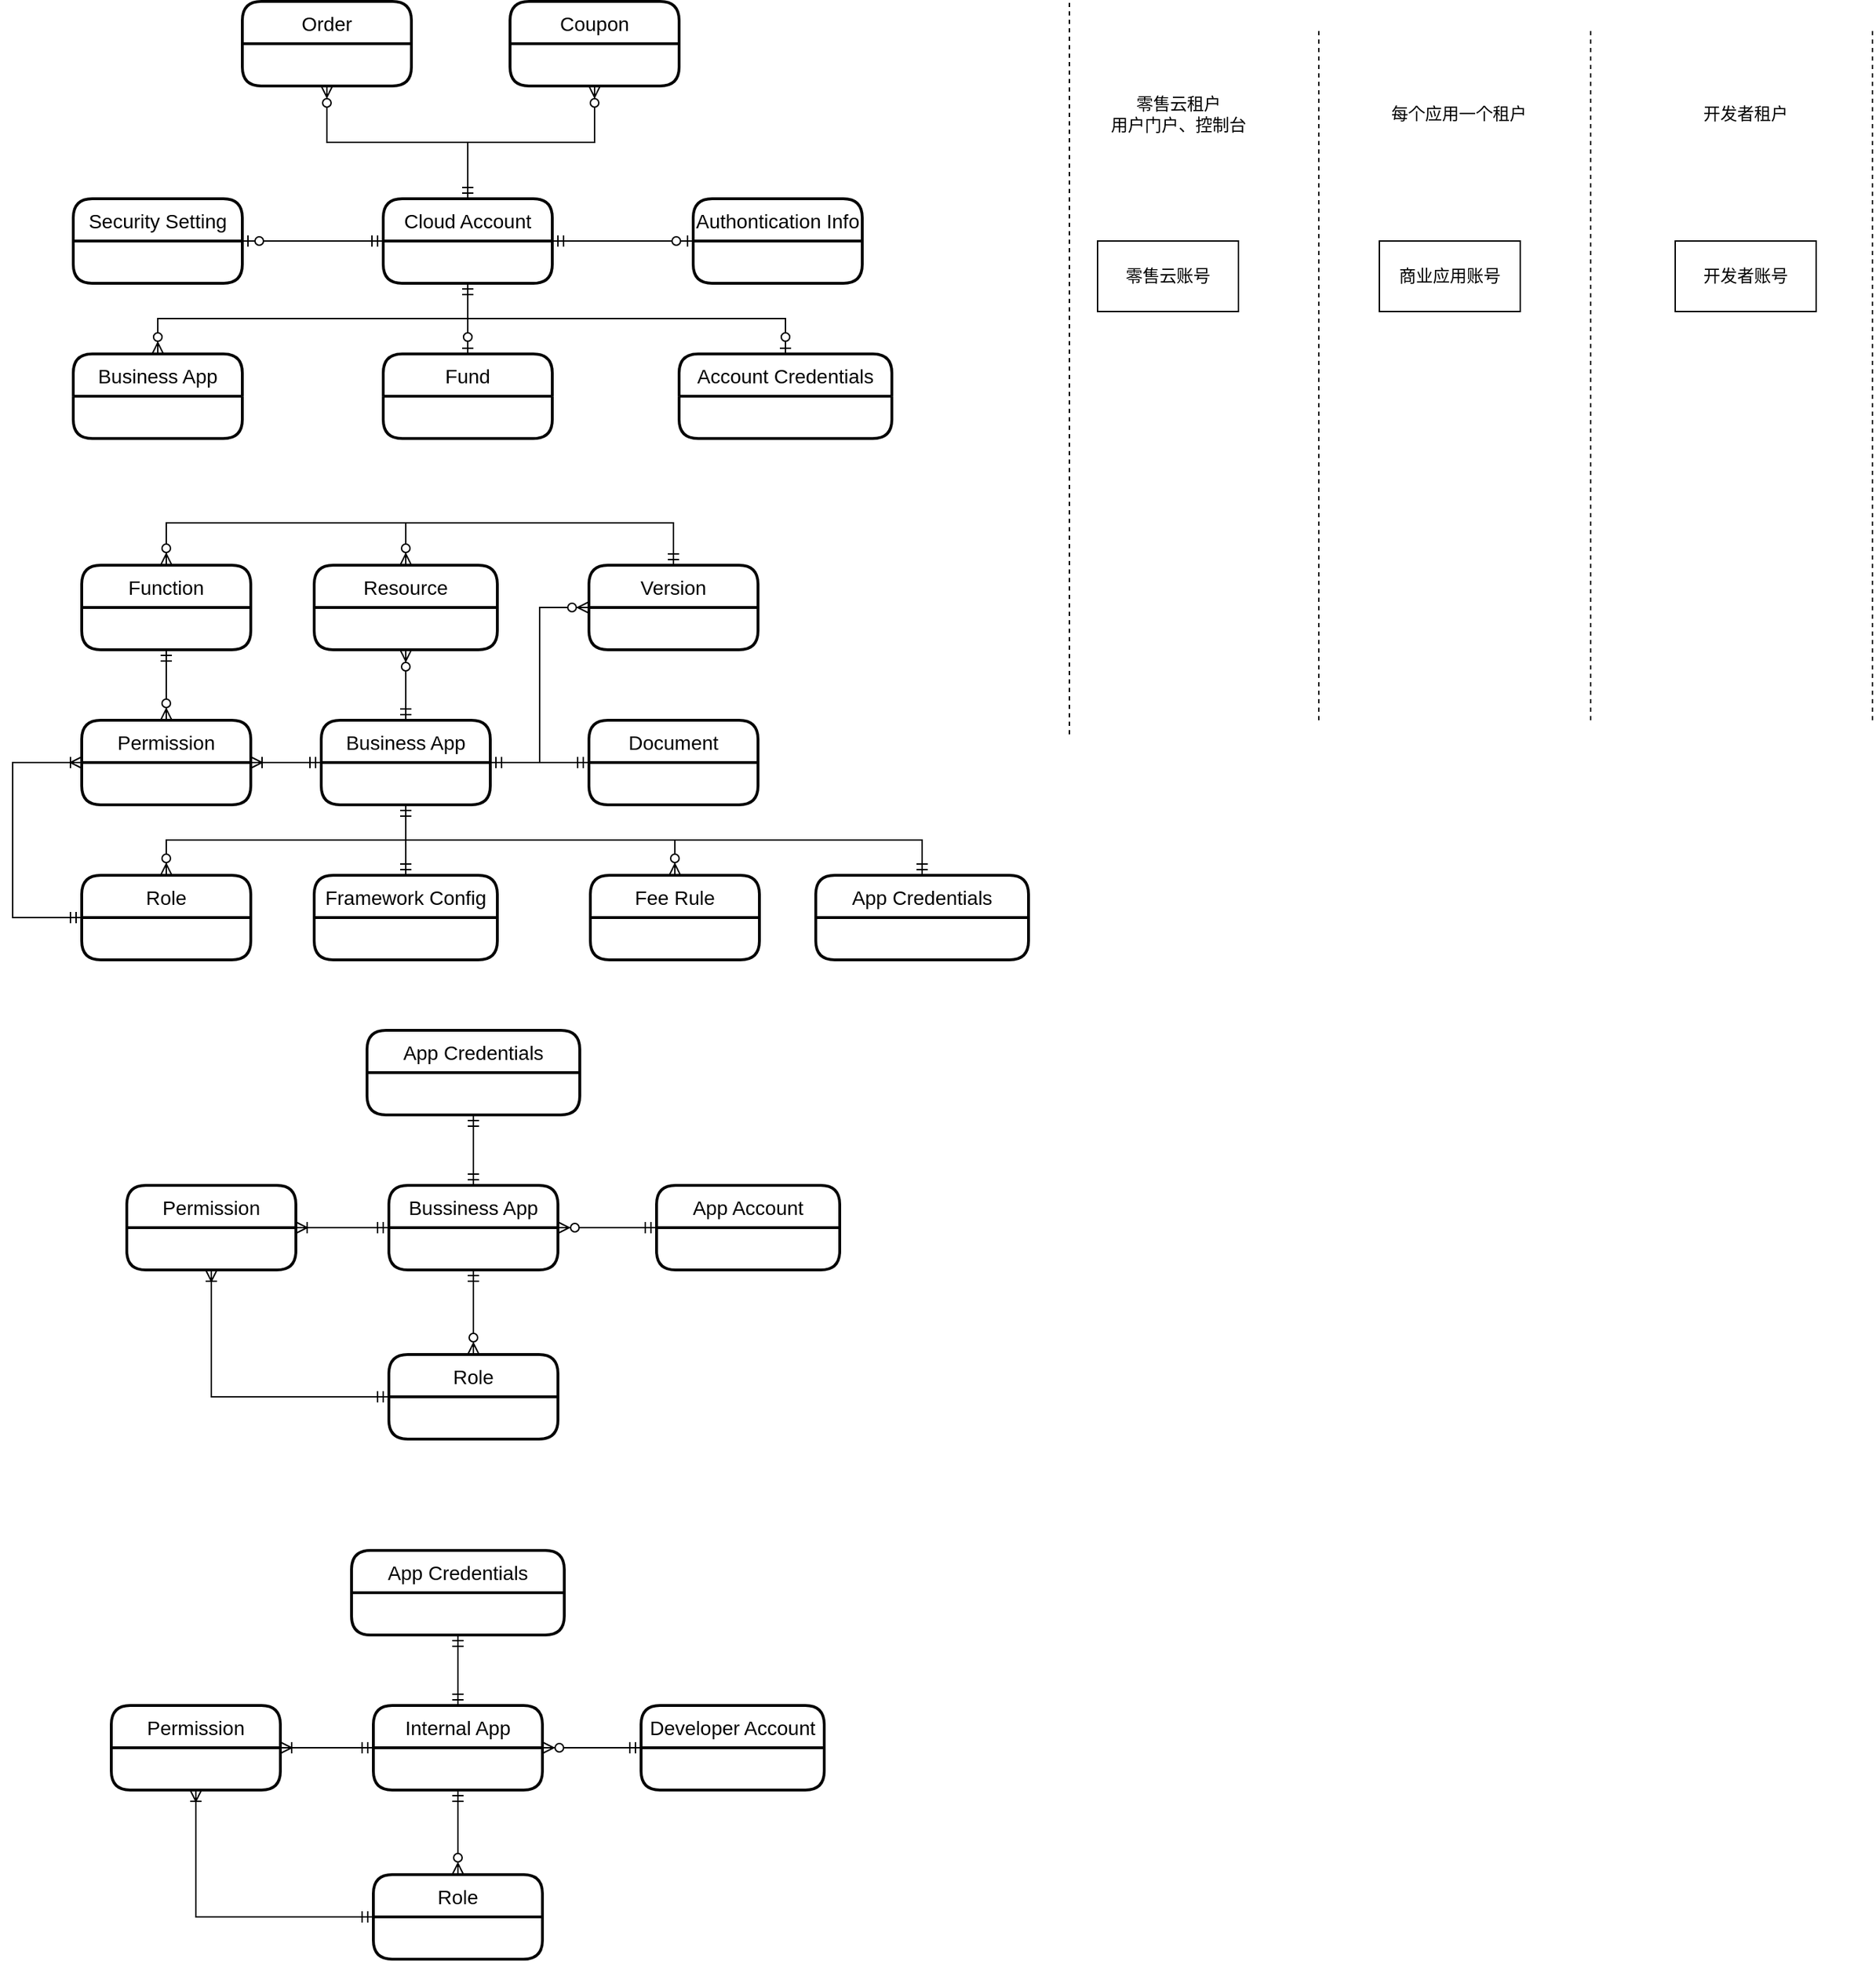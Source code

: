 <mxfile version="14.0.0" type="github" pages="2">
  <diagram id="IYIX17RpU93Togu5N2tr" name="第 1 页">
    <mxGraphModel dx="1426" dy="771" grid="1" gridSize="10" guides="1" tooltips="1" connect="1" arrows="0" fold="1" page="1" pageScale="1" pageWidth="827" pageHeight="1169" math="0" shadow="0">
      <root>
        <mxCell id="0" />
        <mxCell id="1" parent="0" />
        <mxCell id="A258h_NDpG_3otoxcBFi-5" value="Cloud Account" style="swimlane;childLayout=stackLayout;horizontal=1;startSize=30;horizontalStack=0;rounded=1;fontSize=14;fontStyle=0;strokeWidth=2;resizeParent=0;resizeLast=1;shadow=0;dashed=0;align=center;" vertex="1" parent="1">
          <mxGeometry x="343" y="210" width="120" height="60" as="geometry" />
        </mxCell>
        <mxCell id="A258h_NDpG_3otoxcBFi-7" value="Business App" style="swimlane;childLayout=stackLayout;horizontal=1;startSize=30;horizontalStack=0;rounded=1;fontSize=14;fontStyle=0;strokeWidth=2;resizeParent=0;resizeLast=1;shadow=0;dashed=0;align=center;" vertex="1" parent="1">
          <mxGeometry x="299" y="580" width="120" height="60" as="geometry" />
        </mxCell>
        <mxCell id="A258h_NDpG_3otoxcBFi-8" value="Fund" style="swimlane;childLayout=stackLayout;horizontal=1;startSize=30;horizontalStack=0;rounded=1;fontSize=14;fontStyle=0;strokeWidth=2;resizeParent=0;resizeLast=1;shadow=0;dashed=0;align=center;" vertex="1" parent="1">
          <mxGeometry x="343" y="320.11" width="120" height="60" as="geometry">
            <mxRectangle x="210" y="390" width="130" height="30" as="alternateBounds" />
          </mxGeometry>
        </mxCell>
        <mxCell id="A258h_NDpG_3otoxcBFi-15" value="Order" style="swimlane;childLayout=stackLayout;horizontal=1;startSize=30;horizontalStack=0;rounded=1;fontSize=14;fontStyle=0;strokeWidth=2;resizeParent=0;resizeLast=1;shadow=0;dashed=0;align=center;" vertex="1" parent="1">
          <mxGeometry x="243" y="70" width="120" height="60" as="geometry">
            <mxRectangle x="210" y="390" width="130" height="30" as="alternateBounds" />
          </mxGeometry>
        </mxCell>
        <mxCell id="A258h_NDpG_3otoxcBFi-18" value="Coupon" style="swimlane;childLayout=stackLayout;horizontal=1;startSize=30;horizontalStack=0;rounded=1;fontSize=14;fontStyle=0;strokeWidth=2;resizeParent=0;resizeLast=1;shadow=0;dashed=0;align=center;" vertex="1" parent="1">
          <mxGeometry x="433" y="70" width="120" height="60" as="geometry">
            <mxRectangle x="210" y="390" width="130" height="30" as="alternateBounds" />
          </mxGeometry>
        </mxCell>
        <mxCell id="A258h_NDpG_3otoxcBFi-23" value="Security Setting" style="swimlane;childLayout=stackLayout;horizontal=1;startSize=30;horizontalStack=0;rounded=1;fontSize=14;fontStyle=0;strokeWidth=2;resizeParent=0;resizeLast=1;shadow=0;dashed=0;align=center;" vertex="1" parent="1">
          <mxGeometry x="123" y="210" width="120" height="60" as="geometry">
            <mxRectangle x="210" y="390" width="130" height="30" as="alternateBounds" />
          </mxGeometry>
        </mxCell>
        <mxCell id="A258h_NDpG_3otoxcBFi-28" value="Authontication Info" style="swimlane;childLayout=stackLayout;horizontal=1;startSize=30;horizontalStack=0;rounded=1;fontSize=14;fontStyle=0;strokeWidth=2;resizeParent=0;resizeLast=1;shadow=0;dashed=0;align=center;" vertex="1" parent="1">
          <mxGeometry x="563" y="210" width="120" height="60" as="geometry">
            <mxRectangle x="210" y="390" width="130" height="30" as="alternateBounds" />
          </mxGeometry>
        </mxCell>
        <mxCell id="A258h_NDpG_3otoxcBFi-31" value="Permission" style="swimlane;childLayout=stackLayout;horizontal=1;startSize=30;horizontalStack=0;rounded=1;fontSize=14;fontStyle=0;strokeWidth=2;resizeParent=0;resizeLast=1;shadow=0;dashed=0;align=center;" vertex="1" parent="1">
          <mxGeometry x="129" y="580" width="120" height="60" as="geometry" />
        </mxCell>
        <mxCell id="A258h_NDpG_3otoxcBFi-34" value="Account Credentials" style="swimlane;childLayout=stackLayout;horizontal=1;startSize=30;horizontalStack=0;rounded=1;fontSize=14;fontStyle=0;strokeWidth=2;resizeParent=0;resizeLast=1;shadow=0;dashed=0;align=center;" vertex="1" parent="1">
          <mxGeometry x="553" y="320.11" width="151" height="60" as="geometry" />
        </mxCell>
        <mxCell id="A258h_NDpG_3otoxcBFi-37" value="Framework Config" style="swimlane;childLayout=stackLayout;horizontal=1;startSize=30;horizontalStack=0;rounded=1;fontSize=14;fontStyle=0;strokeWidth=2;resizeParent=0;resizeLast=1;shadow=0;dashed=0;align=center;" vertex="1" parent="1">
          <mxGeometry x="294" y="690" width="130" height="60" as="geometry" />
        </mxCell>
        <mxCell id="A258h_NDpG_3otoxcBFi-44" value="Resource" style="swimlane;childLayout=stackLayout;horizontal=1;startSize=30;horizontalStack=0;rounded=1;fontSize=14;fontStyle=0;strokeWidth=2;resizeParent=0;resizeLast=1;shadow=0;dashed=0;align=center;" vertex="1" parent="1">
          <mxGeometry x="294" y="470" width="130" height="60" as="geometry" />
        </mxCell>
        <mxCell id="A258h_NDpG_3otoxcBFi-61" value="Business App" style="swimlane;childLayout=stackLayout;horizontal=1;startSize=30;horizontalStack=0;rounded=1;fontSize=14;fontStyle=0;strokeWidth=2;resizeParent=0;resizeLast=1;shadow=0;dashed=0;align=center;" vertex="1" parent="1">
          <mxGeometry x="123" y="320.11" width="120" height="60" as="geometry">
            <mxRectangle x="210" y="390" width="130" height="30" as="alternateBounds" />
          </mxGeometry>
        </mxCell>
        <mxCell id="A258h_NDpG_3otoxcBFi-66" value="Version" style="swimlane;childLayout=stackLayout;horizontal=1;startSize=30;horizontalStack=0;rounded=1;fontSize=14;fontStyle=0;strokeWidth=2;resizeParent=0;resizeLast=1;shadow=0;dashed=0;align=center;" vertex="1" parent="1">
          <mxGeometry x="489" y="470" width="120" height="60" as="geometry" />
        </mxCell>
        <mxCell id="A258h_NDpG_3otoxcBFi-71" value="Fee Rule" style="swimlane;childLayout=stackLayout;horizontal=1;startSize=30;horizontalStack=0;rounded=1;fontSize=14;fontStyle=0;strokeWidth=2;resizeParent=0;resizeLast=1;shadow=0;dashed=0;align=center;" vertex="1" parent="1">
          <mxGeometry x="490" y="690" width="120" height="60" as="geometry" />
        </mxCell>
        <mxCell id="A258h_NDpG_3otoxcBFi-74" value="Function" style="swimlane;childLayout=stackLayout;horizontal=1;startSize=30;horizontalStack=0;rounded=1;fontSize=14;fontStyle=0;strokeWidth=2;resizeParent=0;resizeLast=1;shadow=0;dashed=0;align=center;" vertex="1" parent="1">
          <mxGeometry x="129" y="470" width="120" height="60" as="geometry" />
        </mxCell>
        <mxCell id="Qw2MKtvuWThIbptTe2I7-36" value="" style="edgeStyle=orthogonalEdgeStyle;fontSize=12;html=1;endArrow=ERzeroToMany;startArrow=ERmandOne;exitX=0.5;exitY=0;exitDx=0;exitDy=0;entryX=0.5;entryY=1;entryDx=0;entryDy=0;rounded=0;" edge="1" parent="1" source="A258h_NDpG_3otoxcBFi-5" target="A258h_NDpG_3otoxcBFi-18">
          <mxGeometry width="100" height="100" relative="1" as="geometry">
            <mxPoint x="563" y="220" as="sourcePoint" />
            <mxPoint x="663" y="120" as="targetPoint" />
          </mxGeometry>
        </mxCell>
        <mxCell id="Qw2MKtvuWThIbptTe2I7-37" value="" style="edgeStyle=orthogonalEdgeStyle;fontSize=12;html=1;endArrow=ERzeroToMany;startArrow=ERmandOne;exitX=0.5;exitY=0;exitDx=0;exitDy=0;entryX=0.5;entryY=1;entryDx=0;entryDy=0;rounded=0;" edge="1" parent="1" source="A258h_NDpG_3otoxcBFi-5" target="A258h_NDpG_3otoxcBFi-15">
          <mxGeometry width="100" height="100" relative="1" as="geometry">
            <mxPoint x="297" y="160" as="sourcePoint" />
            <mxPoint x="387" y="80" as="targetPoint" />
          </mxGeometry>
        </mxCell>
        <mxCell id="Qw2MKtvuWThIbptTe2I7-42" value="" style="fontSize=12;html=1;endArrow=ERzeroToMany;startArrow=ERmandOne;exitX=1;exitY=0.5;exitDx=0;exitDy=0;entryX=0;entryY=0.5;entryDx=0;entryDy=0;edgeStyle=orthogonalEdgeStyle;rounded=0;" edge="1" parent="1" source="A258h_NDpG_3otoxcBFi-7" target="A258h_NDpG_3otoxcBFi-66">
          <mxGeometry width="100" height="100" relative="1" as="geometry">
            <mxPoint x="655" y="405" as="sourcePoint" />
            <mxPoint x="755" y="305" as="targetPoint" />
          </mxGeometry>
        </mxCell>
        <mxCell id="Qw2MKtvuWThIbptTe2I7-43" value="" style="fontSize=12;html=1;endArrow=ERzeroToMany;startArrow=ERmandOne;exitX=0.5;exitY=1;exitDx=0;exitDy=0;rounded=0;edgeStyle=orthogonalEdgeStyle;" edge="1" parent="1" source="A258h_NDpG_3otoxcBFi-5" target="A258h_NDpG_3otoxcBFi-61">
          <mxGeometry width="100" height="100" relative="1" as="geometry">
            <mxPoint x="607" y="480.11" as="sourcePoint" />
            <mxPoint x="183" y="320" as="targetPoint" />
          </mxGeometry>
        </mxCell>
        <mxCell id="Qw2MKtvuWThIbptTe2I7-50" value="" style="fontSize=12;html=1;endArrow=ERzeroToMany;startArrow=ERmandOne;exitX=0.5;exitY=0;exitDx=0;exitDy=0;entryX=0.5;entryY=1;entryDx=0;entryDy=0;" edge="1" parent="1" source="A258h_NDpG_3otoxcBFi-7" target="A258h_NDpG_3otoxcBFi-44">
          <mxGeometry width="100" height="100" relative="1" as="geometry">
            <mxPoint x="745" y="50" as="sourcePoint" />
            <mxPoint x="845" y="-50" as="targetPoint" />
          </mxGeometry>
        </mxCell>
        <mxCell id="Qw2MKtvuWThIbptTe2I7-56" value="" style="edgeStyle=orthogonalEdgeStyle;fontSize=12;html=1;endArrow=ERoneToMany;startArrow=ERmandOne;rounded=0;exitX=0;exitY=0.5;exitDx=0;exitDy=0;entryX=1;entryY=0.5;entryDx=0;entryDy=0;" edge="1" parent="1" source="A258h_NDpG_3otoxcBFi-7" target="A258h_NDpG_3otoxcBFi-31">
          <mxGeometry width="100" height="100" relative="1" as="geometry">
            <mxPoint x="755" y="210" as="sourcePoint" />
            <mxPoint x="855" y="110" as="targetPoint" />
          </mxGeometry>
        </mxCell>
        <mxCell id="Qw2MKtvuWThIbptTe2I7-57" value="" style="edgeStyle=orthogonalEdgeStyle;fontSize=12;html=1;endArrow=ERmandOne;startArrow=ERmandOne;rounded=0;exitX=0.5;exitY=1;exitDx=0;exitDy=0;entryX=0.5;entryY=0;entryDx=0;entryDy=0;" edge="1" parent="1" source="A258h_NDpG_3otoxcBFi-7" target="A258h_NDpG_3otoxcBFi-37">
          <mxGeometry width="100" height="100" relative="1" as="geometry">
            <mxPoint x="519" y="490" as="sourcePoint" />
            <mxPoint x="619" y="390" as="targetPoint" />
          </mxGeometry>
        </mxCell>
        <mxCell id="Qw2MKtvuWThIbptTe2I7-59" value="" style="edgeStyle=orthogonalEdgeStyle;fontSize=12;html=1;endArrow=ERzeroToMany;startArrow=ERmandOne;exitX=0.5;exitY=1;exitDx=0;exitDy=0;entryX=0.5;entryY=0;entryDx=0;entryDy=0;rounded=0;" edge="1" parent="1" source="A258h_NDpG_3otoxcBFi-74" target="A258h_NDpG_3otoxcBFi-31">
          <mxGeometry width="100" height="100" relative="1" as="geometry">
            <mxPoint x="519" y="420" as="sourcePoint" />
            <mxPoint x="609" y="340" as="targetPoint" />
          </mxGeometry>
        </mxCell>
        <mxCell id="Qw2MKtvuWThIbptTe2I7-60" value="" style="edgeStyle=orthogonalEdgeStyle;fontSize=12;html=1;endArrow=ERzeroToMany;startArrow=ERmandOne;entryX=0.5;entryY=0;entryDx=0;entryDy=0;rounded=0;exitX=0.5;exitY=1;exitDx=0;exitDy=0;" edge="1" parent="1" source="A258h_NDpG_3otoxcBFi-7" target="A258h_NDpG_3otoxcBFi-71">
          <mxGeometry width="100" height="100" relative="1" as="geometry">
            <mxPoint x="395" y="670" as="sourcePoint" />
            <mxPoint x="555" y="340" as="targetPoint" />
          </mxGeometry>
        </mxCell>
        <mxCell id="Qw2MKtvuWThIbptTe2I7-64" value="" style="edgeStyle=orthogonalEdgeStyle;fontSize=12;html=1;endArrow=ERzeroToMany;startArrow=ERmandOne;entryX=0.5;entryY=0;entryDx=0;entryDy=0;rounded=0;exitX=0.5;exitY=0;exitDx=0;exitDy=0;" edge="1" parent="1" source="A258h_NDpG_3otoxcBFi-66" target="A258h_NDpG_3otoxcBFi-44">
          <mxGeometry width="100" height="100" relative="1" as="geometry">
            <mxPoint x="650" y="440" as="sourcePoint" />
            <mxPoint x="665" y="440" as="targetPoint" />
            <Array as="points">
              <mxPoint x="549" y="440" />
              <mxPoint x="359" y="440" />
            </Array>
          </mxGeometry>
        </mxCell>
        <mxCell id="Qw2MKtvuWThIbptTe2I7-65" value="" style="edgeStyle=orthogonalEdgeStyle;fontSize=12;html=1;endArrow=ERzeroToMany;startArrow=ERmandOne;entryX=0.5;entryY=0;entryDx=0;entryDy=0;rounded=0;exitX=0.5;exitY=0;exitDx=0;exitDy=0;" edge="1" parent="1" source="A258h_NDpG_3otoxcBFi-66" target="A258h_NDpG_3otoxcBFi-74">
          <mxGeometry width="100" height="100" relative="1" as="geometry">
            <mxPoint x="510" y="400" as="sourcePoint" />
            <mxPoint x="619" y="350" as="targetPoint" />
            <Array as="points">
              <mxPoint x="549" y="440" />
              <mxPoint x="189" y="440" />
            </Array>
          </mxGeometry>
        </mxCell>
        <mxCell id="Qw2MKtvuWThIbptTe2I7-70" value="" style="edgeStyle=orthogonalEdgeStyle;fontSize=12;html=1;endArrow=ERzeroToOne;startArrow=ERmandOne;rounded=0;exitX=0;exitY=0.5;exitDx=0;exitDy=0;entryX=1;entryY=0.5;entryDx=0;entryDy=0;" edge="1" parent="1" source="A258h_NDpG_3otoxcBFi-5" target="A258h_NDpG_3otoxcBFi-23">
          <mxGeometry width="100" height="100" relative="1" as="geometry">
            <mxPoint x="1013" y="400" as="sourcePoint" />
            <mxPoint x="1113" y="300" as="targetPoint" />
          </mxGeometry>
        </mxCell>
        <mxCell id="Qw2MKtvuWThIbptTe2I7-71" value="" style="edgeStyle=orthogonalEdgeStyle;fontSize=12;html=1;endArrow=ERzeroToOne;startArrow=ERmandOne;rounded=0;exitX=1;exitY=0.5;exitDx=0;exitDy=0;" edge="1" parent="1" source="A258h_NDpG_3otoxcBFi-5">
          <mxGeometry width="100" height="100" relative="1" as="geometry">
            <mxPoint x="973" y="370" as="sourcePoint" />
            <mxPoint x="563" y="240" as="targetPoint" />
          </mxGeometry>
        </mxCell>
        <mxCell id="Qw2MKtvuWThIbptTe2I7-78" value="Role" style="swimlane;childLayout=stackLayout;horizontal=1;startSize=30;horizontalStack=0;rounded=1;fontSize=14;fontStyle=0;strokeWidth=2;resizeParent=0;resizeLast=1;shadow=0;dashed=0;align=center;" vertex="1" parent="1">
          <mxGeometry x="129" y="690" width="120" height="60" as="geometry" />
        </mxCell>
        <mxCell id="Qw2MKtvuWThIbptTe2I7-79" value="" style="fontSize=12;html=1;endArrow=ERzeroToMany;startArrow=ERmandOne;exitX=0.5;exitY=1;exitDx=0;exitDy=0;edgeStyle=orthogonalEdgeStyle;rounded=0;" edge="1" parent="1" source="A258h_NDpG_3otoxcBFi-7" target="Qw2MKtvuWThIbptTe2I7-78">
          <mxGeometry width="100" height="100" relative="1" as="geometry">
            <mxPoint x="565" y="790" as="sourcePoint" />
            <mxPoint x="665" y="790" as="targetPoint" />
          </mxGeometry>
        </mxCell>
        <mxCell id="Qw2MKtvuWThIbptTe2I7-80" value="" style="edgeStyle=orthogonalEdgeStyle;fontSize=12;html=1;endArrow=ERzeroToOne;startArrow=ERmandOne;rounded=0;exitX=0.5;exitY=1;exitDx=0;exitDy=0;entryX=0.5;entryY=0;entryDx=0;entryDy=0;" edge="1" parent="1" source="A258h_NDpG_3otoxcBFi-5" target="A258h_NDpG_3otoxcBFi-8">
          <mxGeometry width="100" height="100" relative="1" as="geometry">
            <mxPoint x="473" y="250" as="sourcePoint" />
            <mxPoint x="573" y="250" as="targetPoint" />
          </mxGeometry>
        </mxCell>
        <mxCell id="zjfae4b-PSYvWiLO06Wc-3" value="Internal App" style="swimlane;childLayout=stackLayout;horizontal=1;startSize=30;horizontalStack=0;rounded=1;fontSize=14;fontStyle=0;strokeWidth=2;resizeParent=0;resizeLast=1;shadow=0;dashed=0;align=center;" vertex="1" parent="1">
          <mxGeometry x="336" y="1279" width="120" height="60" as="geometry" />
        </mxCell>
        <mxCell id="zjfae4b-PSYvWiLO06Wc-4" value="Permission" style="swimlane;childLayout=stackLayout;horizontal=1;startSize=30;horizontalStack=0;rounded=1;fontSize=14;fontStyle=0;strokeWidth=2;resizeParent=0;resizeLast=1;shadow=0;dashed=0;align=center;" vertex="1" parent="1">
          <mxGeometry x="150" y="1279" width="120" height="60" as="geometry" />
        </mxCell>
        <mxCell id="zjfae4b-PSYvWiLO06Wc-12" value="" style="edgeStyle=orthogonalEdgeStyle;fontSize=12;html=1;endArrow=ERoneToMany;startArrow=ERmandOne;rounded=0;exitX=0;exitY=0.5;exitDx=0;exitDy=0;entryX=1;entryY=0.5;entryDx=0;entryDy=0;" edge="1" parent="1" source="zjfae4b-PSYvWiLO06Wc-3" target="zjfae4b-PSYvWiLO06Wc-4">
          <mxGeometry width="100" height="100" relative="1" as="geometry">
            <mxPoint x="776" y="909" as="sourcePoint" />
            <mxPoint x="876" y="809" as="targetPoint" />
          </mxGeometry>
        </mxCell>
        <mxCell id="zjfae4b-PSYvWiLO06Wc-18" value="Role" style="swimlane;childLayout=stackLayout;horizontal=1;startSize=30;horizontalStack=0;rounded=1;fontSize=14;fontStyle=0;strokeWidth=2;resizeParent=0;resizeLast=1;shadow=0;dashed=0;align=center;" vertex="1" parent="1">
          <mxGeometry x="336" y="1399" width="120" height="60" as="geometry" />
        </mxCell>
        <mxCell id="zjfae4b-PSYvWiLO06Wc-19" value="" style="fontSize=12;html=1;endArrow=ERzeroToMany;startArrow=ERmandOne;exitX=0.5;exitY=1;exitDx=0;exitDy=0;edgeStyle=orthogonalEdgeStyle;rounded=0;" edge="1" parent="1" source="zjfae4b-PSYvWiLO06Wc-3" target="zjfae4b-PSYvWiLO06Wc-18">
          <mxGeometry width="100" height="100" relative="1" as="geometry">
            <mxPoint x="586" y="1489" as="sourcePoint" />
            <mxPoint x="686" y="1489" as="targetPoint" />
          </mxGeometry>
        </mxCell>
        <mxCell id="zjfae4b-PSYvWiLO06Wc-20" value="" style="edgeStyle=orthogonalEdgeStyle;fontSize=12;html=1;endArrow=ERoneToMany;startArrow=ERmandOne;rounded=0;exitX=0;exitY=0.5;exitDx=0;exitDy=0;entryX=0.5;entryY=1;entryDx=0;entryDy=0;" edge="1" parent="1" source="zjfae4b-PSYvWiLO06Wc-18" target="zjfae4b-PSYvWiLO06Wc-4">
          <mxGeometry width="100" height="100" relative="1" as="geometry">
            <mxPoint x="250" y="1509" as="sourcePoint" />
            <mxPoint x="200" y="1509" as="targetPoint" />
            <Array as="points">
              <mxPoint x="210" y="1429" />
            </Array>
          </mxGeometry>
        </mxCell>
        <mxCell id="zjfae4b-PSYvWiLO06Wc-21" value="Developer Account" style="swimlane;childLayout=stackLayout;horizontal=1;startSize=30;horizontalStack=0;rounded=1;fontSize=14;fontStyle=0;strokeWidth=2;resizeParent=0;resizeLast=1;shadow=0;dashed=0;align=center;" vertex="1" parent="1">
          <mxGeometry x="526" y="1279" width="130" height="60" as="geometry" />
        </mxCell>
        <mxCell id="zjfae4b-PSYvWiLO06Wc-22" value="" style="fontSize=12;html=1;endArrow=ERzeroToMany;startArrow=ERmandOne;exitX=0;exitY=0.5;exitDx=0;exitDy=0;entryX=1;entryY=0.5;entryDx=0;entryDy=0;" edge="1" parent="1" source="zjfae4b-PSYvWiLO06Wc-21" target="zjfae4b-PSYvWiLO06Wc-3">
          <mxGeometry width="100" height="100" relative="1" as="geometry">
            <mxPoint x="506" y="1189" as="sourcePoint" />
            <mxPoint x="606" y="1189" as="targetPoint" />
          </mxGeometry>
        </mxCell>
        <mxCell id="zjfae4b-PSYvWiLO06Wc-26" value="Document" style="swimlane;childLayout=stackLayout;horizontal=1;startSize=30;horizontalStack=0;rounded=1;fontSize=14;fontStyle=0;strokeWidth=2;resizeParent=0;resizeLast=1;shadow=0;dashed=0;align=center;" vertex="1" parent="1">
          <mxGeometry x="489" y="580" width="120" height="60" as="geometry" />
        </mxCell>
        <mxCell id="zjfae4b-PSYvWiLO06Wc-27" value="" style="fontSize=12;html=1;endArrow=ERmandOne;startArrow=ERmandOne;entryX=0;entryY=0.5;entryDx=0;entryDy=0;exitX=1;exitY=0.5;exitDx=0;exitDy=0;" edge="1" parent="1" source="A258h_NDpG_3otoxcBFi-7" target="zjfae4b-PSYvWiLO06Wc-26">
          <mxGeometry width="100" height="100" relative="1" as="geometry">
            <mxPoint x="499" y="610" as="sourcePoint" />
            <mxPoint x="499" y="560" as="targetPoint" />
          </mxGeometry>
        </mxCell>
        <mxCell id="zjfae4b-PSYvWiLO06Wc-28" value="" style="edgeStyle=orthogonalEdgeStyle;fontSize=12;html=1;endArrow=ERzeroToOne;startArrow=ERmandOne;exitX=0.5;exitY=1;exitDx=0;exitDy=0;entryX=0.5;entryY=0;entryDx=0;entryDy=0;rounded=0;" edge="1" parent="1" source="A258h_NDpG_3otoxcBFi-5" target="A258h_NDpG_3otoxcBFi-34">
          <mxGeometry width="100" height="100" relative="1" as="geometry">
            <mxPoint x="273" y="890" as="sourcePoint" />
            <mxPoint x="373" y="790" as="targetPoint" />
          </mxGeometry>
        </mxCell>
        <mxCell id="zjfae4b-PSYvWiLO06Wc-29" value="" style="edgeStyle=orthogonalEdgeStyle;fontSize=12;html=1;endArrow=ERoneToMany;startArrow=ERmandOne;exitX=0;exitY=0.5;exitDx=0;exitDy=0;entryX=0;entryY=0.5;entryDx=0;entryDy=0;rounded=0;" edge="1" parent="1" source="Qw2MKtvuWThIbptTe2I7-78" target="A258h_NDpG_3otoxcBFi-31">
          <mxGeometry width="100" height="100" relative="1" as="geometry">
            <mxPoint x="-10" y="740" as="sourcePoint" />
            <mxPoint x="90" y="640" as="targetPoint" />
            <Array as="points">
              <mxPoint x="80" y="720" />
              <mxPoint x="80" y="610" />
            </Array>
          </mxGeometry>
        </mxCell>
        <mxCell id="zjfae4b-PSYvWiLO06Wc-30" value="App Credentials" style="swimlane;childLayout=stackLayout;horizontal=1;startSize=30;horizontalStack=0;rounded=1;fontSize=14;fontStyle=0;strokeWidth=2;resizeParent=0;resizeLast=1;shadow=0;dashed=0;align=center;" vertex="1" parent="1">
          <mxGeometry x="650" y="690" width="151" height="60" as="geometry" />
        </mxCell>
        <mxCell id="zjfae4b-PSYvWiLO06Wc-31" value="" style="edgeStyle=orthogonalEdgeStyle;fontSize=12;html=1;endArrow=ERmandOne;startArrow=ERmandOne;rounded=0;exitX=0.5;exitY=1;exitDx=0;exitDy=0;entryX=0.5;entryY=0;entryDx=0;entryDy=0;" edge="1" parent="1" source="A258h_NDpG_3otoxcBFi-7" target="zjfae4b-PSYvWiLO06Wc-30">
          <mxGeometry width="100" height="100" relative="1" as="geometry">
            <mxPoint x="369" y="650" as="sourcePoint" />
            <mxPoint x="369" y="700" as="targetPoint" />
          </mxGeometry>
        </mxCell>
        <mxCell id="zjfae4b-PSYvWiLO06Wc-32" value="App Credentials" style="swimlane;childLayout=stackLayout;horizontal=1;startSize=30;horizontalStack=0;rounded=1;fontSize=14;fontStyle=0;strokeWidth=2;resizeParent=0;resizeLast=1;shadow=0;dashed=0;align=center;" vertex="1" parent="1">
          <mxGeometry x="320.5" y="1169" width="151" height="60" as="geometry" />
        </mxCell>
        <mxCell id="zjfae4b-PSYvWiLO06Wc-33" value="" style="edgeStyle=orthogonalEdgeStyle;fontSize=12;html=1;endArrow=ERmandOne;startArrow=ERmandOne;rounded=0;exitX=0.5;exitY=1;exitDx=0;exitDy=0;" edge="1" parent="1" source="zjfae4b-PSYvWiLO06Wc-32" target="zjfae4b-PSYvWiLO06Wc-3">
          <mxGeometry width="100" height="100" relative="1" as="geometry">
            <mxPoint x="399" y="1009" as="sourcePoint" />
            <mxPoint x="765.5" y="1059" as="targetPoint" />
          </mxGeometry>
        </mxCell>
        <mxCell id="aa10qJJ51_H6t49YqkEk-1" value="Bussiness App" style="swimlane;childLayout=stackLayout;horizontal=1;startSize=30;horizontalStack=0;rounded=1;fontSize=14;fontStyle=0;strokeWidth=2;resizeParent=0;resizeLast=1;shadow=0;dashed=0;align=center;" vertex="1" parent="1">
          <mxGeometry x="347" y="910" width="120" height="60" as="geometry" />
        </mxCell>
        <mxCell id="aa10qJJ51_H6t49YqkEk-2" value="Permission" style="swimlane;childLayout=stackLayout;horizontal=1;startSize=30;horizontalStack=0;rounded=1;fontSize=14;fontStyle=0;strokeWidth=2;resizeParent=0;resizeLast=1;shadow=0;dashed=0;align=center;" vertex="1" parent="1">
          <mxGeometry x="161" y="910" width="120" height="60" as="geometry" />
        </mxCell>
        <mxCell id="aa10qJJ51_H6t49YqkEk-3" value="" style="edgeStyle=orthogonalEdgeStyle;fontSize=12;html=1;endArrow=ERoneToMany;startArrow=ERmandOne;rounded=0;exitX=0;exitY=0.5;exitDx=0;exitDy=0;entryX=1;entryY=0.5;entryDx=0;entryDy=0;" edge="1" parent="1" source="aa10qJJ51_H6t49YqkEk-1" target="aa10qJJ51_H6t49YqkEk-2">
          <mxGeometry width="100" height="100" relative="1" as="geometry">
            <mxPoint x="787" y="540" as="sourcePoint" />
            <mxPoint x="887" y="440" as="targetPoint" />
          </mxGeometry>
        </mxCell>
        <mxCell id="aa10qJJ51_H6t49YqkEk-4" value="Role" style="swimlane;childLayout=stackLayout;horizontal=1;startSize=30;horizontalStack=0;rounded=1;fontSize=14;fontStyle=0;strokeWidth=2;resizeParent=0;resizeLast=1;shadow=0;dashed=0;align=center;" vertex="1" parent="1">
          <mxGeometry x="347" y="1030" width="120" height="60" as="geometry" />
        </mxCell>
        <mxCell id="aa10qJJ51_H6t49YqkEk-5" value="" style="fontSize=12;html=1;endArrow=ERzeroToMany;startArrow=ERmandOne;exitX=0.5;exitY=1;exitDx=0;exitDy=0;edgeStyle=orthogonalEdgeStyle;rounded=0;" edge="1" parent="1" source="aa10qJJ51_H6t49YqkEk-1" target="aa10qJJ51_H6t49YqkEk-4">
          <mxGeometry width="100" height="100" relative="1" as="geometry">
            <mxPoint x="597" y="1120" as="sourcePoint" />
            <mxPoint x="697" y="1120" as="targetPoint" />
          </mxGeometry>
        </mxCell>
        <mxCell id="aa10qJJ51_H6t49YqkEk-6" value="" style="edgeStyle=orthogonalEdgeStyle;fontSize=12;html=1;endArrow=ERoneToMany;startArrow=ERmandOne;rounded=0;exitX=0;exitY=0.5;exitDx=0;exitDy=0;entryX=0.5;entryY=1;entryDx=0;entryDy=0;" edge="1" parent="1" source="aa10qJJ51_H6t49YqkEk-4" target="aa10qJJ51_H6t49YqkEk-2">
          <mxGeometry width="100" height="100" relative="1" as="geometry">
            <mxPoint x="261" y="1140" as="sourcePoint" />
            <mxPoint x="211" y="1140" as="targetPoint" />
            <Array as="points">
              <mxPoint x="221" y="1060" />
            </Array>
          </mxGeometry>
        </mxCell>
        <mxCell id="aa10qJJ51_H6t49YqkEk-7" value="App Account" style="swimlane;childLayout=stackLayout;horizontal=1;startSize=30;horizontalStack=0;rounded=1;fontSize=14;fontStyle=0;strokeWidth=2;resizeParent=0;resizeLast=1;shadow=0;dashed=0;align=center;" vertex="1" parent="1">
          <mxGeometry x="537" y="910" width="130" height="60" as="geometry" />
        </mxCell>
        <mxCell id="aa10qJJ51_H6t49YqkEk-8" value="" style="fontSize=12;html=1;endArrow=ERzeroToMany;startArrow=ERmandOne;exitX=0;exitY=0.5;exitDx=0;exitDy=0;entryX=1;entryY=0.5;entryDx=0;entryDy=0;" edge="1" parent="1" source="aa10qJJ51_H6t49YqkEk-7" target="aa10qJJ51_H6t49YqkEk-1">
          <mxGeometry width="100" height="100" relative="1" as="geometry">
            <mxPoint x="517" y="820" as="sourcePoint" />
            <mxPoint x="617" y="820" as="targetPoint" />
          </mxGeometry>
        </mxCell>
        <mxCell id="aa10qJJ51_H6t49YqkEk-9" value="App Credentials" style="swimlane;childLayout=stackLayout;horizontal=1;startSize=30;horizontalStack=0;rounded=1;fontSize=14;fontStyle=0;strokeWidth=2;resizeParent=0;resizeLast=1;shadow=0;dashed=0;align=center;" vertex="1" parent="1">
          <mxGeometry x="331.5" y="800" width="151" height="60" as="geometry" />
        </mxCell>
        <mxCell id="aa10qJJ51_H6t49YqkEk-10" value="" style="edgeStyle=orthogonalEdgeStyle;fontSize=12;html=1;endArrow=ERmandOne;startArrow=ERmandOne;rounded=0;exitX=0.5;exitY=1;exitDx=0;exitDy=0;" edge="1" parent="1" source="aa10qJJ51_H6t49YqkEk-9" target="aa10qJJ51_H6t49YqkEk-1">
          <mxGeometry width="100" height="100" relative="1" as="geometry">
            <mxPoint x="410" y="640" as="sourcePoint" />
            <mxPoint x="776.5" y="690" as="targetPoint" />
          </mxGeometry>
        </mxCell>
        <mxCell id="uR6iDtGUnG2NUxjB-Ul_-1" value="零售云账号" style="rounded=0;whiteSpace=wrap;html=1;" vertex="1" parent="1">
          <mxGeometry x="850" y="240" width="100" height="50" as="geometry" />
        </mxCell>
        <mxCell id="uR6iDtGUnG2NUxjB-Ul_-2" value="开发者账号" style="rounded=0;whiteSpace=wrap;html=1;" vertex="1" parent="1">
          <mxGeometry x="1260" y="240" width="100" height="50" as="geometry" />
        </mxCell>
        <mxCell id="uR6iDtGUnG2NUxjB-Ul_-3" value="商业应用账号" style="rounded=0;whiteSpace=wrap;html=1;" vertex="1" parent="1">
          <mxGeometry x="1050" y="240" width="100" height="50" as="geometry" />
        </mxCell>
        <mxCell id="uR6iDtGUnG2NUxjB-Ul_-4" value="" style="endArrow=none;dashed=1;html=1;" edge="1" parent="1">
          <mxGeometry width="50" height="50" relative="1" as="geometry">
            <mxPoint x="1007" y="580" as="sourcePoint" />
            <mxPoint x="1007" y="90.0" as="targetPoint" />
          </mxGeometry>
        </mxCell>
        <mxCell id="uR6iDtGUnG2NUxjB-Ul_-5" value="" style="endArrow=none;dashed=1;html=1;" edge="1" parent="1">
          <mxGeometry width="50" height="50" relative="1" as="geometry">
            <mxPoint x="1200" y="580" as="sourcePoint" />
            <mxPoint x="1200" y="90.0" as="targetPoint" />
          </mxGeometry>
        </mxCell>
        <mxCell id="uR6iDtGUnG2NUxjB-Ul_-6" value="" style="endArrow=none;dashed=1;html=1;" edge="1" parent="1">
          <mxGeometry width="50" height="50" relative="1" as="geometry">
            <mxPoint x="1400" y="580" as="sourcePoint" />
            <mxPoint x="1400" y="90.0" as="targetPoint" />
          </mxGeometry>
        </mxCell>
        <mxCell id="uR6iDtGUnG2NUxjB-Ul_-7" value="零售云租户&lt;br&gt;用户门户、控制台" style="text;html=1;strokeColor=none;fillColor=none;align=center;verticalAlign=middle;whiteSpace=wrap;rounded=0;" vertex="1" parent="1">
          <mxGeometry x="853.5" y="140" width="106.5" height="20" as="geometry" />
        </mxCell>
        <mxCell id="uR6iDtGUnG2NUxjB-Ul_-8" value="每个应用一个租户" style="text;html=1;strokeColor=none;fillColor=none;align=center;verticalAlign=middle;whiteSpace=wrap;rounded=0;" vertex="1" parent="1">
          <mxGeometry x="1053" y="140" width="107" height="20" as="geometry" />
        </mxCell>
        <mxCell id="uR6iDtGUnG2NUxjB-Ul_-9" value="开发者租户" style="text;html=1;strokeColor=none;fillColor=none;align=center;verticalAlign=middle;whiteSpace=wrap;rounded=0;" vertex="1" parent="1">
          <mxGeometry x="1270" y="140" width="80" height="20" as="geometry" />
        </mxCell>
        <mxCell id="uR6iDtGUnG2NUxjB-Ul_-10" value="" style="endArrow=none;dashed=1;html=1;" edge="1" parent="1">
          <mxGeometry width="50" height="50" relative="1" as="geometry">
            <mxPoint x="830" y="590" as="sourcePoint" />
            <mxPoint x="830" y="70" as="targetPoint" />
          </mxGeometry>
        </mxCell>
      </root>
    </mxGraphModel>
  </diagram>
  <diagram id="cXg32cSVJEyeUhCVyxiW" name="第 2 页">
    <mxGraphModel dx="1426" dy="771" grid="1" gridSize="10" guides="1" tooltips="1" connect="1" arrows="1" fold="1" page="1" pageScale="1" pageWidth="827" pageHeight="1169" math="0" shadow="0">
      <root>
        <mxCell id="U0HshNzUBzlzaWFqLwYB-0" />
        <mxCell id="U0HshNzUBzlzaWFqLwYB-1" parent="U0HshNzUBzlzaWFqLwYB-0" />
        <mxCell id="uL12IbZPGIwRWGG_sodD-0" value="零售云账号" style="rounded=0;whiteSpace=wrap;html=1;" vertex="1" parent="U0HshNzUBzlzaWFqLwYB-1">
          <mxGeometry x="123" y="510" width="100" height="50" as="geometry" />
        </mxCell>
        <mxCell id="uL12IbZPGIwRWGG_sodD-1" value="开发者账号" style="rounded=0;whiteSpace=wrap;html=1;" vertex="1" parent="U0HshNzUBzlzaWFqLwYB-1">
          <mxGeometry x="533" y="510" width="100" height="50" as="geometry" />
        </mxCell>
        <mxCell id="uL12IbZPGIwRWGG_sodD-2" value="应用自有账号" style="rounded=0;whiteSpace=wrap;html=1;" vertex="1" parent="U0HshNzUBzlzaWFqLwYB-1">
          <mxGeometry x="323" y="510" width="100" height="50" as="geometry" />
        </mxCell>
        <mxCell id="uL12IbZPGIwRWGG_sodD-3" value="" style="endArrow=none;dashed=1;html=1;" edge="1" parent="U0HshNzUBzlzaWFqLwYB-1">
          <mxGeometry width="50" height="50" relative="1" as="geometry">
            <mxPoint x="280" y="850" as="sourcePoint" />
            <mxPoint x="280" y="360" as="targetPoint" />
          </mxGeometry>
        </mxCell>
        <mxCell id="uL12IbZPGIwRWGG_sodD-4" value="" style="endArrow=none;dashed=1;html=1;" edge="1" parent="U0HshNzUBzlzaWFqLwYB-1">
          <mxGeometry width="50" height="50" relative="1" as="geometry">
            <mxPoint x="473" y="850" as="sourcePoint" />
            <mxPoint x="473" y="360" as="targetPoint" />
          </mxGeometry>
        </mxCell>
        <mxCell id="uL12IbZPGIwRWGG_sodD-5" value="" style="endArrow=none;dashed=1;html=1;" edge="1" parent="U0HshNzUBzlzaWFqLwYB-1">
          <mxGeometry width="50" height="50" relative="1" as="geometry">
            <mxPoint x="673" y="850" as="sourcePoint" />
            <mxPoint x="673" y="360" as="targetPoint" />
          </mxGeometry>
        </mxCell>
        <mxCell id="uL12IbZPGIwRWGG_sodD-7" value="零售云账号全部在一个租户下" style="text;html=1;strokeColor=none;fillColor=none;align=center;verticalAlign=middle;whiteSpace=wrap;rounded=0;" vertex="1" parent="U0HshNzUBzlzaWFqLwYB-1">
          <mxGeometry x="126.5" y="410" width="93" height="20" as="geometry" />
        </mxCell>
        <mxCell id="uL12IbZPGIwRWGG_sodD-8" value="独立账号租户&lt;br&gt;例如九色鹿场景" style="text;html=1;strokeColor=none;fillColor=none;align=center;verticalAlign=middle;whiteSpace=wrap;rounded=0;" vertex="1" parent="U0HshNzUBzlzaWFqLwYB-1">
          <mxGeometry x="326" y="410" width="97" height="20" as="geometry" />
        </mxCell>
        <mxCell id="uL12IbZPGIwRWGG_sodD-9" value="开发者账号全在一个租户下" style="text;html=1;strokeColor=none;fillColor=none;align=center;verticalAlign=middle;whiteSpace=wrap;rounded=0;" vertex="1" parent="U0HshNzUBzlzaWFqLwYB-1">
          <mxGeometry x="543" y="410" width="80" height="20" as="geometry" />
        </mxCell>
      </root>
    </mxGraphModel>
  </diagram>
</mxfile>
